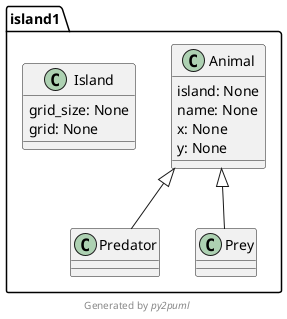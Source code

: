 @startuml island1
!pragma useIntermediatePackages false

class island1.Animal {
  island: None
  name: None
  x: None
  y: None
}
class island1.Island {
  grid_size: None
  grid: None
}
class island1.Predator {
}
class island1.Prey {
}
island1.Animal <|-- island1.Predator
island1.Animal <|-- island1.Prey
footer Generated by //py2puml//
@enduml

